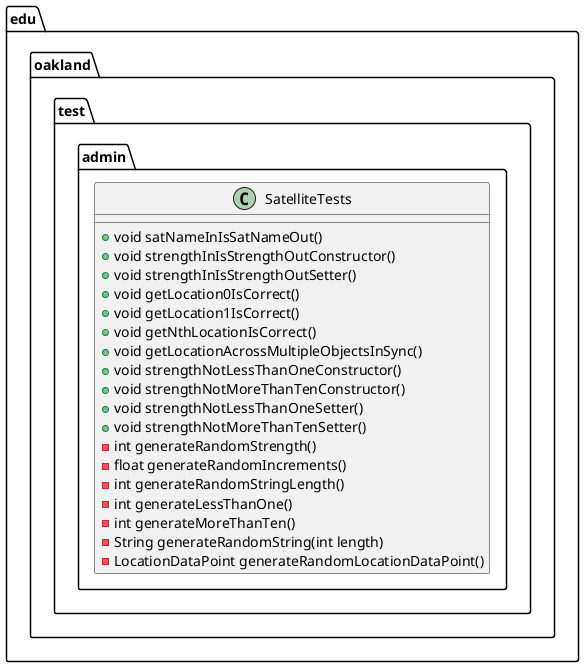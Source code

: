 @startuml SatelliteTests

package edu.oakland.test.admin {
    class SatelliteTests {
       + void satNameInIsSatNameOut()
       + void strengthInIsStrengthOutConstructor()
       + void strengthInIsStrengthOutSetter()
       + void getLocation0IsCorrect()
       + void getLocation1IsCorrect()
       + void getNthLocationIsCorrect()
       + void getLocationAcrossMultipleObjectsInSync()
       + void strengthNotLessThanOneConstructor()
       + void strengthNotMoreThanTenConstructor()
       + void strengthNotLessThanOneSetter()
       + void strengthNotMoreThanTenSetter()
       - int generateRandomStrength()
       - float generateRandomIncrements()
       - int generateRandomStringLength()
       - int generateLessThanOne()
       - int generateMoreThanTen()
       - String generateRandomString(int length)
       - LocationDataPoint generateRandomLocationDataPoint()
    }
}

@enduml
